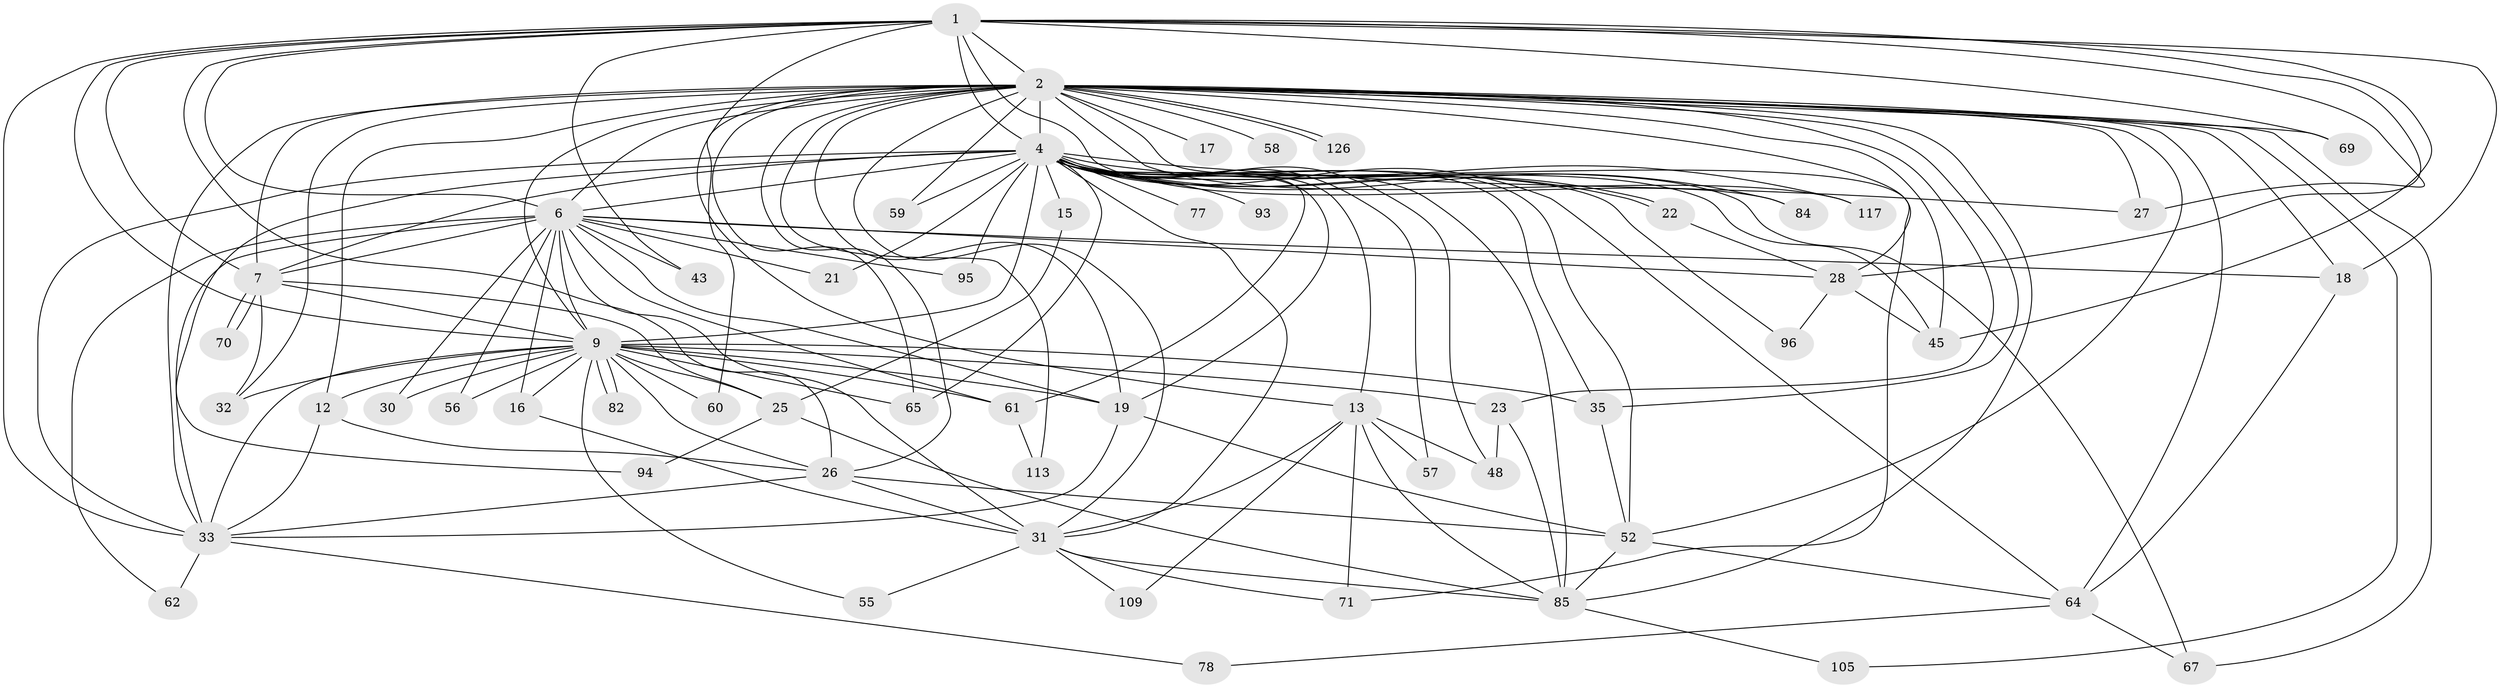 // original degree distribution, {21: 0.006993006993006993, 30: 0.006993006993006993, 33: 0.013986013986013986, 23: 0.013986013986013986, 13: 0.006993006993006993, 16: 0.006993006993006993, 25: 0.006993006993006993, 26: 0.006993006993006993, 4: 0.0979020979020979, 5: 0.04195804195804196, 8: 0.006993006993006993, 3: 0.23776223776223776, 2: 0.5034965034965035, 7: 0.02097902097902098, 6: 0.02097902097902098}
// Generated by graph-tools (version 1.1) at 2025/17/03/04/25 18:17:17]
// undirected, 57 vertices, 150 edges
graph export_dot {
graph [start="1"]
  node [color=gray90,style=filled];
  1 [super="+102"];
  2 [super="+3+14+143+11+24+38+66"];
  4 [super="+8+100+99+34+79+98+104"];
  6 [super="+20"];
  7 [super="+41+46+76"];
  9 [super="+103+29"];
  12;
  13;
  15 [super="+129"];
  16;
  17;
  18;
  19 [super="+87+42"];
  21;
  22;
  23 [super="+130"];
  25;
  26 [super="+50"];
  27 [super="+128+54"];
  28 [super="+107+122+135"];
  30;
  31 [super="+121+91+53+81"];
  32 [super="+74"];
  33 [super="+88+89+49+47"];
  35 [super="+112"];
  43;
  45 [super="+118"];
  48 [super="+106"];
  52 [super="+63+86"];
  55;
  56;
  57;
  58;
  59;
  60;
  61 [super="+80"];
  62;
  64 [super="+83"];
  65 [super="+116+72"];
  67;
  69 [super="+125"];
  70;
  71 [super="+134"];
  77;
  78;
  82;
  84;
  85 [super="+97+92"];
  93;
  94;
  95;
  96;
  105;
  109;
  113;
  117;
  126;
  1 -- 2 [weight=4];
  1 -- 4 [weight=4];
  1 -- 6;
  1 -- 7;
  1 -- 9;
  1 -- 13;
  1 -- 18;
  1 -- 43;
  1 -- 45;
  1 -- 69;
  1 -- 84;
  1 -- 26;
  1 -- 27;
  1 -- 33;
  1 -- 28;
  2 -- 4 [weight=14];
  2 -- 6 [weight=4];
  2 -- 7 [weight=3];
  2 -- 9 [weight=5];
  2 -- 23;
  2 -- 33;
  2 -- 58 [weight=2];
  2 -- 60;
  2 -- 64;
  2 -- 105;
  2 -- 126;
  2 -- 126;
  2 -- 19 [weight=2];
  2 -- 69 [weight=2];
  2 -- 26 [weight=2];
  2 -- 65;
  2 -- 67;
  2 -- 12;
  2 -- 71;
  2 -- 17 [weight=2];
  2 -- 18;
  2 -- 27 [weight=2];
  2 -- 31 [weight=2];
  2 -- 32 [weight=2];
  2 -- 35;
  2 -- 45;
  2 -- 113;
  2 -- 52;
  2 -- 117;
  2 -- 59;
  2 -- 28 [weight=3];
  2 -- 85;
  4 -- 6 [weight=5];
  4 -- 7 [weight=6];
  4 -- 9 [weight=7];
  4 -- 19 [weight=3];
  4 -- 22 [weight=2];
  4 -- 22;
  4 -- 96;
  4 -- 35;
  4 -- 48;
  4 -- 13;
  4 -- 15 [weight=2];
  4 -- 21;
  4 -- 27 [weight=2];
  4 -- 31;
  4 -- 45;
  4 -- 57;
  4 -- 59;
  4 -- 61;
  4 -- 67;
  4 -- 77 [weight=2];
  4 -- 93 [weight=2];
  4 -- 94;
  4 -- 95;
  4 -- 117;
  4 -- 65 [weight=2];
  4 -- 52;
  4 -- 64;
  4 -- 84;
  4 -- 85;
  4 -- 33 [weight=2];
  6 -- 7;
  6 -- 9;
  6 -- 16;
  6 -- 21;
  6 -- 30;
  6 -- 33;
  6 -- 56;
  6 -- 62;
  6 -- 95;
  6 -- 61;
  6 -- 19;
  6 -- 18;
  6 -- 43;
  6 -- 28;
  6 -- 31;
  7 -- 9;
  7 -- 25;
  7 -- 70;
  7 -- 70;
  7 -- 32;
  9 -- 12 [weight=2];
  9 -- 16;
  9 -- 19;
  9 -- 23;
  9 -- 25;
  9 -- 26 [weight=2];
  9 -- 35;
  9 -- 55;
  9 -- 56;
  9 -- 60;
  9 -- 61;
  9 -- 65;
  9 -- 82;
  9 -- 82;
  9 -- 33 [weight=2];
  9 -- 30;
  9 -- 32;
  12 -- 26;
  12 -- 33;
  13 -- 48;
  13 -- 57;
  13 -- 71;
  13 -- 85;
  13 -- 109;
  13 -- 31;
  15 -- 25;
  16 -- 31;
  18 -- 64;
  19 -- 33;
  19 -- 52;
  22 -- 28;
  23 -- 48;
  23 -- 85;
  25 -- 85;
  25 -- 94;
  26 -- 31;
  26 -- 33;
  26 -- 52;
  28 -- 96;
  28 -- 45;
  31 -- 85;
  31 -- 55;
  31 -- 71;
  31 -- 109;
  33 -- 62;
  33 -- 78;
  35 -- 52;
  52 -- 85;
  52 -- 64;
  61 -- 113;
  64 -- 78;
  64 -- 67;
  85 -- 105;
}
